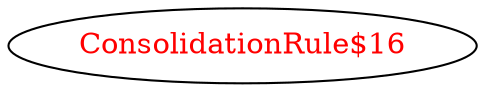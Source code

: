 digraph dependencyGraph {
 concentrate=true;
 ranksep="2.0";
 rankdir="LR"; 
 splines="ortho";
"ConsolidationRule$16" [fontcolor="red"];
}